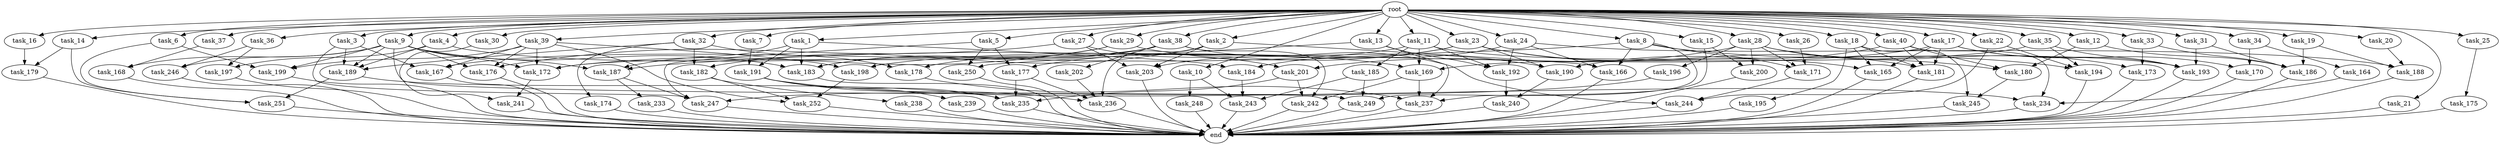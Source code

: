 digraph G {
  root [size="0.000000"];
  task_1 [size="10.240000"];
  task_2 [size="10.240000"];
  task_3 [size="10.240000"];
  task_4 [size="10.240000"];
  task_5 [size="10.240000"];
  task_6 [size="10.240000"];
  task_7 [size="10.240000"];
  task_8 [size="10.240000"];
  task_9 [size="10.240000"];
  task_10 [size="10.240000"];
  task_11 [size="10.240000"];
  task_12 [size="10.240000"];
  task_13 [size="10.240000"];
  task_14 [size="10.240000"];
  task_15 [size="10.240000"];
  task_16 [size="10.240000"];
  task_17 [size="10.240000"];
  task_18 [size="10.240000"];
  task_19 [size="10.240000"];
  task_20 [size="10.240000"];
  task_21 [size="10.240000"];
  task_22 [size="10.240000"];
  task_23 [size="10.240000"];
  task_24 [size="10.240000"];
  task_25 [size="10.240000"];
  task_26 [size="10.240000"];
  task_27 [size="10.240000"];
  task_28 [size="10.240000"];
  task_29 [size="10.240000"];
  task_30 [size="10.240000"];
  task_31 [size="10.240000"];
  task_32 [size="10.240000"];
  task_33 [size="10.240000"];
  task_34 [size="10.240000"];
  task_35 [size="10.240000"];
  task_36 [size="10.240000"];
  task_37 [size="10.240000"];
  task_38 [size="10.240000"];
  task_39 [size="10.240000"];
  task_40 [size="10.240000"];
  task_164 [size="343597383.680000"];
  task_165 [size="7988639170.560000"];
  task_166 [size="13572096655.360001"];
  task_167 [size="3865470566.400000"];
  task_168 [size="17179869184.000000"];
  task_169 [size="4209067950.080000"];
  task_170 [size="5841155522.560000"];
  task_171 [size="13572096655.360001"];
  task_172 [size="13829794693.120001"];
  task_173 [size="5583457484.800000"];
  task_174 [size="1374389534.720000"];
  task_175 [size="6957847019.520000"];
  task_176 [size="10737418240.000000"];
  task_177 [size="7301444403.200000"];
  task_178 [size="4466765987.840000"];
  task_179 [size="11682311045.120001"];
  task_180 [size="5755256176.640000"];
  task_181 [size="8761733283.840000"];
  task_182 [size="2147483648.000000"];
  task_183 [size="17952963297.279999"];
  task_184 [size="9706626088.960001"];
  task_185 [size="343597383.680000"];
  task_186 [size="17695265259.520000"];
  task_187 [size="22677427322.880001"];
  task_188 [size="13572096655.360001"];
  task_189 [size="15204184227.840000"];
  task_190 [size="1889785610.240000"];
  task_191 [size="12455405158.400000"];
  task_192 [size="8761733283.840000"];
  task_193 [size="13572096655.360001"];
  task_194 [size="12455405158.400000"];
  task_195 [size="2147483648.000000"];
  task_196 [size="4209067950.080000"];
  task_197 [size="5239860101.120000"];
  task_198 [size="6871947673.600000"];
  task_199 [size="15461882265.600000"];
  task_200 [size="4982162063.360000"];
  task_201 [size="4982162063.360000"];
  task_202 [size="3092376453.120000"];
  task_203 [size="1889785610.240000"];
  task_233 [size="343597383.680000"];
  task_234 [size="16320875724.800001"];
  task_235 [size="21818433863.680000"];
  task_236 [size="15375982919.680000"];
  task_237 [size="7902739824.640000"];
  task_238 [size="2147483648.000000"];
  task_239 [size="6957847019.520000"];
  task_240 [size="9706626088.960001"];
  task_241 [size="2147483648.000000"];
  task_242 [size="4638564679.680000"];
  task_243 [size="11424613007.360001"];
  task_244 [size="10393820856.320000"];
  task_245 [size="2491081031.680000"];
  task_246 [size="10737418240.000000"];
  task_247 [size="14946486190.080000"];
  task_248 [size="3092376453.120000"];
  task_249 [size="18554258718.720001"];
  task_250 [size="11166914969.600000"];
  task_251 [size="17179869184.000000"];
  task_252 [size="9019431321.600000"];
  end [size="0.000000"];

  root -> task_1 [size="1.000000"];
  root -> task_2 [size="1.000000"];
  root -> task_3 [size="1.000000"];
  root -> task_4 [size="1.000000"];
  root -> task_5 [size="1.000000"];
  root -> task_6 [size="1.000000"];
  root -> task_7 [size="1.000000"];
  root -> task_8 [size="1.000000"];
  root -> task_9 [size="1.000000"];
  root -> task_10 [size="1.000000"];
  root -> task_11 [size="1.000000"];
  root -> task_12 [size="1.000000"];
  root -> task_13 [size="1.000000"];
  root -> task_14 [size="1.000000"];
  root -> task_15 [size="1.000000"];
  root -> task_16 [size="1.000000"];
  root -> task_17 [size="1.000000"];
  root -> task_18 [size="1.000000"];
  root -> task_19 [size="1.000000"];
  root -> task_20 [size="1.000000"];
  root -> task_21 [size="1.000000"];
  root -> task_22 [size="1.000000"];
  root -> task_23 [size="1.000000"];
  root -> task_24 [size="1.000000"];
  root -> task_25 [size="1.000000"];
  root -> task_26 [size="1.000000"];
  root -> task_27 [size="1.000000"];
  root -> task_28 [size="1.000000"];
  root -> task_29 [size="1.000000"];
  root -> task_30 [size="1.000000"];
  root -> task_31 [size="1.000000"];
  root -> task_32 [size="1.000000"];
  root -> task_33 [size="1.000000"];
  root -> task_34 [size="1.000000"];
  root -> task_35 [size="1.000000"];
  root -> task_36 [size="1.000000"];
  root -> task_37 [size="1.000000"];
  root -> task_38 [size="1.000000"];
  root -> task_39 [size="1.000000"];
  root -> task_40 [size="1.000000"];
  task_1 -> task_183 [size="536870912.000000"];
  task_1 -> task_184 [size="536870912.000000"];
  task_1 -> task_187 [size="536870912.000000"];
  task_1 -> task_191 [size="536870912.000000"];
  task_2 -> task_166 [size="75497472.000000"];
  task_2 -> task_182 [size="75497472.000000"];
  task_2 -> task_203 [size="75497472.000000"];
  task_2 -> task_236 [size="75497472.000000"];
  task_3 -> task_167 [size="209715200.000000"];
  task_3 -> task_189 [size="209715200.000000"];
  task_3 -> task_247 [size="209715200.000000"];
  task_4 -> task_169 [size="301989888.000000"];
  task_4 -> task_189 [size="301989888.000000"];
  task_4 -> task_197 [size="301989888.000000"];
  task_5 -> task_177 [size="679477248.000000"];
  task_5 -> task_247 [size="679477248.000000"];
  task_5 -> task_250 [size="679477248.000000"];
  task_6 -> task_199 [size="536870912.000000"];
  task_6 -> task_251 [size="536870912.000000"];
  task_7 -> task_191 [size="679477248.000000"];
  task_8 -> task_166 [size="838860800.000000"];
  task_8 -> task_171 [size="838860800.000000"];
  task_8 -> task_187 [size="838860800.000000"];
  task_8 -> task_194 [size="838860800.000000"];
  task_8 -> task_249 [size="838860800.000000"];
  task_9 -> task_168 [size="838860800.000000"];
  task_9 -> task_172 [size="838860800.000000"];
  task_9 -> task_176 [size="838860800.000000"];
  task_9 -> task_183 [size="838860800.000000"];
  task_9 -> task_187 [size="838860800.000000"];
  task_9 -> task_189 [size="838860800.000000"];
  task_9 -> task_199 [size="838860800.000000"];
  task_9 -> task_246 [size="838860800.000000"];
  task_9 -> task_249 [size="838860800.000000"];
  task_10 -> task_243 [size="301989888.000000"];
  task_10 -> task_248 [size="301989888.000000"];
  task_11 -> task_167 [size="33554432.000000"];
  task_11 -> task_169 [size="33554432.000000"];
  task_11 -> task_185 [size="33554432.000000"];
  task_11 -> task_192 [size="33554432.000000"];
  task_11 -> task_193 [size="33554432.000000"];
  task_12 -> task_180 [size="75497472.000000"];
  task_12 -> task_186 [size="75497472.000000"];
  task_13 -> task_192 [size="411041792.000000"];
  task_13 -> task_237 [size="411041792.000000"];
  task_13 -> task_250 [size="411041792.000000"];
  task_14 -> task_179 [size="301989888.000000"];
  task_14 -> task_251 [size="301989888.000000"];
  task_15 -> task_200 [size="75497472.000000"];
  task_15 -> task_237 [size="75497472.000000"];
  task_16 -> task_179 [size="838860800.000000"];
  task_17 -> task_165 [size="536870912.000000"];
  task_17 -> task_170 [size="536870912.000000"];
  task_17 -> task_181 [size="536870912.000000"];
  task_17 -> task_193 [size="536870912.000000"];
  task_17 -> task_198 [size="536870912.000000"];
  task_18 -> task_165 [size="209715200.000000"];
  task_18 -> task_181 [size="209715200.000000"];
  task_18 -> task_195 [size="209715200.000000"];
  task_18 -> task_245 [size="209715200.000000"];
  task_19 -> task_186 [size="838860800.000000"];
  task_19 -> task_188 [size="838860800.000000"];
  task_20 -> task_188 [size="75497472.000000"];
  task_21 -> end [size="1.000000"];
  task_22 -> task_194 [size="301989888.000000"];
  task_22 -> task_244 [size="301989888.000000"];
  task_23 -> task_165 [size="33554432.000000"];
  task_23 -> task_177 [size="33554432.000000"];
  task_23 -> task_181 [size="33554432.000000"];
  task_23 -> task_190 [size="33554432.000000"];
  task_23 -> task_203 [size="33554432.000000"];
  task_24 -> task_166 [size="411041792.000000"];
  task_24 -> task_184 [size="411041792.000000"];
  task_24 -> task_188 [size="411041792.000000"];
  task_24 -> task_192 [size="411041792.000000"];
  task_25 -> task_175 [size="679477248.000000"];
  task_26 -> task_171 [size="75497472.000000"];
  task_27 -> task_176 [size="75497472.000000"];
  task_27 -> task_201 [size="75497472.000000"];
  task_27 -> task_203 [size="75497472.000000"];
  task_28 -> task_171 [size="411041792.000000"];
  task_28 -> task_173 [size="411041792.000000"];
  task_28 -> task_180 [size="411041792.000000"];
  task_28 -> task_196 [size="411041792.000000"];
  task_28 -> task_200 [size="411041792.000000"];
  task_28 -> task_201 [size="411041792.000000"];
  task_29 -> task_172 [size="75497472.000000"];
  task_29 -> task_183 [size="75497472.000000"];
  task_29 -> task_190 [size="75497472.000000"];
  task_30 -> task_241 [size="134217728.000000"];
  task_31 -> task_186 [size="679477248.000000"];
  task_31 -> task_193 [size="679477248.000000"];
  task_32 -> task_174 [size="134217728.000000"];
  task_32 -> task_178 [size="134217728.000000"];
  task_32 -> task_182 [size="134217728.000000"];
  task_32 -> task_189 [size="134217728.000000"];
  task_33 -> task_173 [size="134217728.000000"];
  task_33 -> task_186 [size="134217728.000000"];
  task_34 -> task_164 [size="33554432.000000"];
  task_34 -> task_170 [size="33554432.000000"];
  task_35 -> task_169 [size="75497472.000000"];
  task_35 -> task_193 [size="75497472.000000"];
  task_35 -> task_194 [size="75497472.000000"];
  task_36 -> task_197 [size="209715200.000000"];
  task_36 -> task_246 [size="209715200.000000"];
  task_37 -> task_168 [size="838860800.000000"];
  task_38 -> task_172 [size="301989888.000000"];
  task_38 -> task_178 [size="301989888.000000"];
  task_38 -> task_183 [size="301989888.000000"];
  task_38 -> task_202 [size="301989888.000000"];
  task_38 -> task_242 [size="301989888.000000"];
  task_38 -> task_244 [size="301989888.000000"];
  task_39 -> task_167 [size="134217728.000000"];
  task_39 -> task_172 [size="134217728.000000"];
  task_39 -> task_176 [size="134217728.000000"];
  task_39 -> task_198 [size="134217728.000000"];
  task_39 -> task_199 [size="134217728.000000"];
  task_39 -> task_252 [size="134217728.000000"];
  task_40 -> task_180 [size="75497472.000000"];
  task_40 -> task_181 [size="75497472.000000"];
  task_40 -> task_190 [size="75497472.000000"];
  task_40 -> task_234 [size="75497472.000000"];
  task_164 -> task_234 [size="838860800.000000"];
  task_165 -> end [size="1.000000"];
  task_166 -> end [size="1.000000"];
  task_167 -> end [size="1.000000"];
  task_168 -> end [size="1.000000"];
  task_169 -> task_237 [size="75497472.000000"];
  task_169 -> task_242 [size="75497472.000000"];
  task_170 -> end [size="1.000000"];
  task_171 -> task_244 [size="411041792.000000"];
  task_172 -> task_241 [size="75497472.000000"];
  task_173 -> end [size="1.000000"];
  task_174 -> end [size="1.000000"];
  task_175 -> end [size="1.000000"];
  task_176 -> end [size="1.000000"];
  task_177 -> task_235 [size="536870912.000000"];
  task_177 -> task_236 [size="536870912.000000"];
  task_178 -> task_237 [size="209715200.000000"];
  task_179 -> end [size="1.000000"];
  task_180 -> task_245 [size="33554432.000000"];
  task_181 -> end [size="1.000000"];
  task_182 -> task_238 [size="209715200.000000"];
  task_182 -> task_252 [size="209715200.000000"];
  task_183 -> end [size="1.000000"];
  task_184 -> task_243 [size="679477248.000000"];
  task_185 -> task_243 [size="134217728.000000"];
  task_185 -> task_249 [size="134217728.000000"];
  task_186 -> end [size="1.000000"];
  task_187 -> task_233 [size="33554432.000000"];
  task_187 -> task_247 [size="33554432.000000"];
  task_188 -> end [size="1.000000"];
  task_189 -> task_235 [size="838860800.000000"];
  task_189 -> task_251 [size="838860800.000000"];
  task_190 -> task_240 [size="536870912.000000"];
  task_191 -> task_234 [size="679477248.000000"];
  task_191 -> task_235 [size="679477248.000000"];
  task_191 -> task_236 [size="679477248.000000"];
  task_191 -> task_239 [size="679477248.000000"];
  task_192 -> task_240 [size="411041792.000000"];
  task_193 -> end [size="1.000000"];
  task_194 -> end [size="1.000000"];
  task_195 -> end [size="1.000000"];
  task_196 -> task_247 [size="536870912.000000"];
  task_197 -> end [size="1.000000"];
  task_198 -> task_252 [size="536870912.000000"];
  task_199 -> end [size="1.000000"];
  task_200 -> end [size="1.000000"];
  task_201 -> task_235 [size="75497472.000000"];
  task_201 -> task_242 [size="75497472.000000"];
  task_202 -> task_236 [size="209715200.000000"];
  task_203 -> end [size="1.000000"];
  task_233 -> end [size="1.000000"];
  task_234 -> end [size="1.000000"];
  task_235 -> end [size="1.000000"];
  task_236 -> end [size="1.000000"];
  task_237 -> end [size="1.000000"];
  task_238 -> end [size="1.000000"];
  task_239 -> end [size="1.000000"];
  task_240 -> end [size="1.000000"];
  task_241 -> end [size="1.000000"];
  task_242 -> end [size="1.000000"];
  task_243 -> end [size="1.000000"];
  task_244 -> end [size="1.000000"];
  task_245 -> end [size="1.000000"];
  task_246 -> end [size="1.000000"];
  task_247 -> end [size="1.000000"];
  task_248 -> end [size="1.000000"];
  task_249 -> end [size="1.000000"];
  task_250 -> end [size="1.000000"];
  task_251 -> end [size="1.000000"];
  task_252 -> end [size="1.000000"];
}
